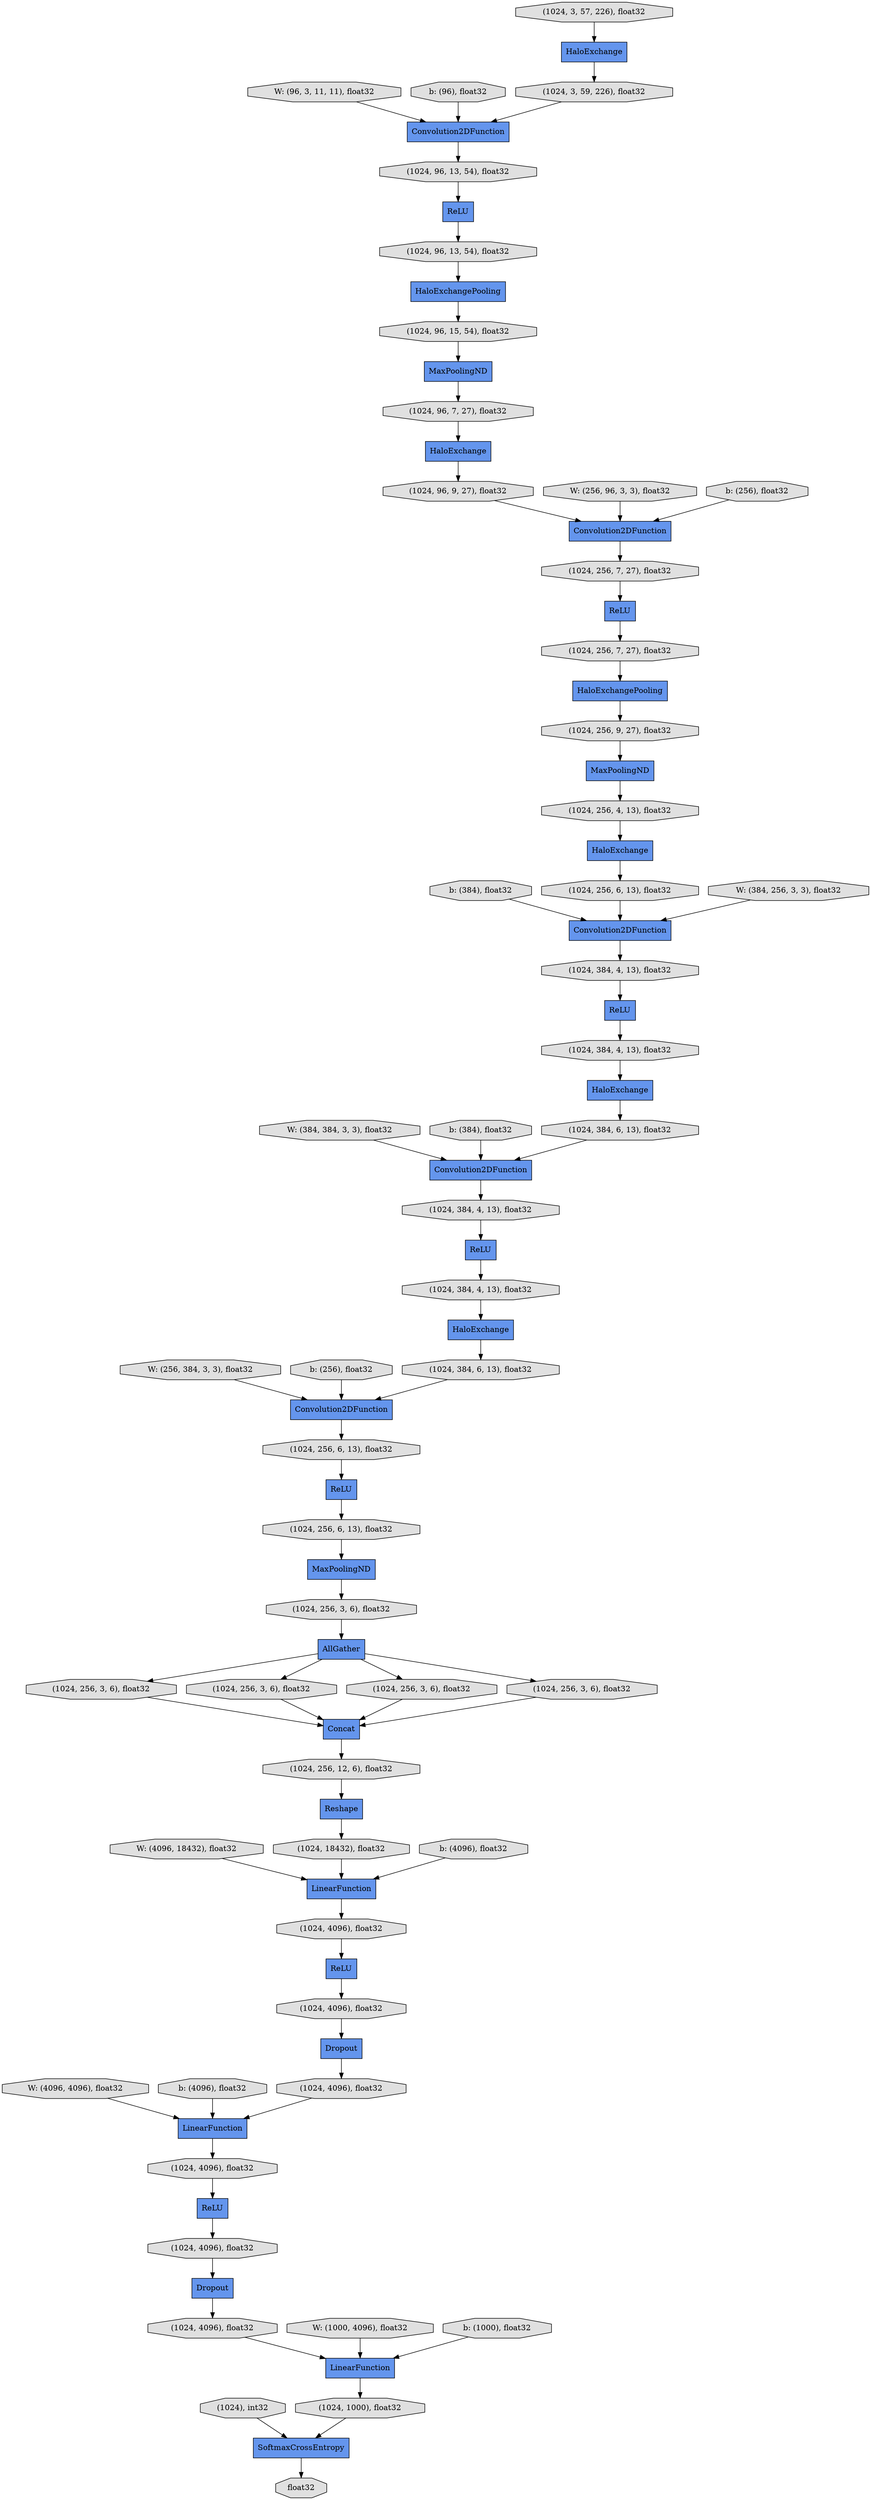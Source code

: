 digraph graphname{rankdir=TB;47824548479056 [label="SoftmaxCrossEntropy",shape="record",fillcolor="#6495ED",style="filled"];47824500113488 [label="Dropout",shape="record",fillcolor="#6495ED",style="filled"];47824500113552 [label="(1024, 4096), float32",shape="octagon",fillcolor="#E0E0E0",style="filled"];47824548479120 [label="(1024, 256, 3, 6), float32",shape="octagon",fillcolor="#E0E0E0",style="filled"];47824500080848 [label="ReLU",shape="record",fillcolor="#6495ED",style="filled"];47823476982096 [label="b: (384), float32",shape="octagon",fillcolor="#E0E0E0",style="filled"];47824548479376 [label="(1024, 256, 3, 6), float32",shape="octagon",fillcolor="#E0E0E0",style="filled"];47824500113872 [label="(1024, 4096), float32",shape="octagon",fillcolor="#E0E0E0",style="filled"];47824548479440 [label="(1024, 384, 4, 13), float32",shape="octagon",fillcolor="#E0E0E0",style="filled"];47824548479568 [label="(1024, 384, 4, 13), float32",shape="octagon",fillcolor="#E0E0E0",style="filled"];47824548479632 [label="ReLU",shape="record",fillcolor="#6495ED",style="filled"];47824500114064 [label="(1024, 4096), float32",shape="octagon",fillcolor="#E0E0E0",style="filled"];47823476982416 [label="W: (384, 384, 3, 3), float32",shape="octagon",fillcolor="#E0E0E0",style="filled"];47824500081296 [label="(1024, 96, 7, 27), float32",shape="octagon",fillcolor="#E0E0E0",style="filled"];47824500081360 [label="Convolution2DFunction",shape="record",fillcolor="#6495ED",style="filled"];47824500081424 [label="ReLU",shape="record",fillcolor="#6495ED",style="filled"];47824548479952 [label="(1024, 256, 6, 13), float32",shape="octagon",fillcolor="#E0E0E0",style="filled"];47823476982736 [label="b: (384), float32",shape="octagon",fillcolor="#E0E0E0",style="filled"];47824500081616 [label="(1024, 256, 6, 13), float32",shape="octagon",fillcolor="#E0E0E0",style="filled"];47824500081680 [label="MaxPoolingND",shape="record",fillcolor="#6495ED",style="filled"];47824500081808 [label="(1024, 256, 7, 27), float32",shape="octagon",fillcolor="#E0E0E0",style="filled"];47824548480208 [label="(1024, 256, 3, 6), float32",shape="octagon",fillcolor="#E0E0E0",style="filled"];47823476983056 [label="W: (256, 384, 3, 3), float32",shape="octagon",fillcolor="#E0E0E0",style="filled"];47824500114768 [label="float32",shape="octagon",fillcolor="#E0E0E0",style="filled"];47824548480336 [label="AllGather",shape="record",fillcolor="#6495ED",style="filled"];47824548480400 [label="(1024, 384, 6, 13), float32",shape="octagon",fillcolor="#E0E0E0",style="filled"];47824500082192 [label="(1024, 256, 4, 13), float32",shape="octagon",fillcolor="#E0E0E0",style="filled"];47823476983376 [label="b: (256), float32",shape="octagon",fillcolor="#E0E0E0",style="filled"];47824500082384 [label="HaloExchange",shape="record",fillcolor="#6495ED",style="filled"];47824548480784 [label="LinearFunction",shape="record",fillcolor="#6495ED",style="filled"];47824549037840 [label="(1024, 96, 15, 54), float32",shape="octagon",fillcolor="#E0E0E0",style="filled"];47824500082512 [label="(1024, 256, 9, 27), float32",shape="octagon",fillcolor="#E0E0E0",style="filled"];47824500115408 [label="(1024, 4096), float32",shape="octagon",fillcolor="#E0E0E0",style="filled"];47823476983760 [label="W: (4096, 18432), float32",shape="octagon",fillcolor="#E0E0E0",style="filled"];47824500082640 [label="(1024, 256, 7, 27), float32",shape="octagon",fillcolor="#E0E0E0",style="filled"];47824500115536 [label="(1024), int32",shape="octagon",fillcolor="#E0E0E0",style="filled"];47824548481104 [label="(1024, 256, 6, 13), float32",shape="octagon",fillcolor="#E0E0E0",style="filled"];47824500115600 [label="(1024, 1000), float32",shape="octagon",fillcolor="#E0E0E0",style="filled"];47824500115728 [label="(1024, 18432), float32",shape="octagon",fillcolor="#E0E0E0",style="filled"];47823476984080 [label="b: (4096), float32",shape="octagon",fillcolor="#E0E0E0",style="filled"];47824548481296 [label="Convolution2DFunction",shape="record",fillcolor="#6495ED",style="filled"];47824500082960 [label="(1024, 96, 9, 27), float32",shape="octagon",fillcolor="#E0E0E0",style="filled"];47824548481360 [label="(1024, 256, 3, 6), float32",shape="octagon",fillcolor="#E0E0E0",style="filled"];47824500083024 [label="(1024, 384, 4, 13), float32",shape="octagon",fillcolor="#E0E0E0",style="filled"];47824548481424 [label="Concat",shape="record",fillcolor="#6495ED",style="filled"];47824500083152 [label="(1024, 384, 4, 13), float32",shape="octagon",fillcolor="#E0E0E0",style="filled"];47824548661712 [label="HaloExchangePooling",shape="record",fillcolor="#6495ED",style="filled"];47824548481552 [label="(1024, 384, 6, 13), float32",shape="octagon",fillcolor="#E0E0E0",style="filled"];47823476984464 [label="W: (4096, 4096), float32",shape="octagon",fillcolor="#E0E0E0",style="filled"];47824549038864 [label="Convolution2DFunction",shape="record",fillcolor="#6495ED",style="filled"];47824500083536 [label="HaloExchange",shape="record",fillcolor="#6495ED",style="filled"];47824500083600 [label="HaloExchange",shape="record",fillcolor="#6495ED",style="filled"];47823476984784 [label="b: (4096), float32",shape="octagon",fillcolor="#E0E0E0",style="filled"];47824500116496 [label="(1024, 4096), float32",shape="octagon",fillcolor="#E0E0E0",style="filled"];47824500083920 [label="Convolution2DFunction",shape="record",fillcolor="#6495ED",style="filled"];47824500116752 [label="(1024, 4096), float32",shape="octagon",fillcolor="#E0E0E0",style="filled"];47823476985104 [label="W: (1000, 4096), float32",shape="octagon",fillcolor="#E0E0E0",style="filled"];47824500083984 [label="ReLU",shape="record",fillcolor="#6495ED",style="filled"];47822920863056 [label="W: (256, 96, 3, 3), float32",shape="octagon",fillcolor="#E0E0E0",style="filled"];47824500116880 [label="LinearFunction",shape="record",fillcolor="#6495ED",style="filled"];47824498331088 [label="(1024, 256, 12, 6), float32",shape="octagon",fillcolor="#E0E0E0",style="filled"];47824548482576 [label="Reshape",shape="record",fillcolor="#6495ED",style="filled"];47824498331152 [label="(1024, 256, 3, 6), float32",shape="octagon",fillcolor="#E0E0E0",style="filled"];47824500117008 [label="HaloExchange",shape="record",fillcolor="#6495ED",style="filled"];47824500117136 [label="LinearFunction",shape="record",fillcolor="#6495ED",style="filled"];47823476985488 [label="b: (1000), float32",shape="octagon",fillcolor="#E0E0E0",style="filled"];47822920863376 [label="b: (256), float32",shape="octagon",fillcolor="#E0E0E0",style="filled"];47824498331472 [label="ReLU",shape="record",fillcolor="#6495ED",style="filled"];47822920863696 [label="W: (384, 256, 3, 3), float32",shape="octagon",fillcolor="#E0E0E0",style="filled"];47824498331600 [label="Dropout",shape="record",fillcolor="#6495ED",style="filled"];47824498233936 [label="(1024, 96, 13, 54), float32",shape="octagon",fillcolor="#E0E0E0",style="filled"];47822913745616 [label="MaxPoolingND",shape="record",fillcolor="#6495ED",style="filled"];47821349335760 [label="W: (96, 3, 11, 11), float32",shape="octagon",fillcolor="#E0E0E0",style="filled"];47824549058000 [label="Convolution2DFunction",shape="record",fillcolor="#6495ED",style="filled"];47824548615760 [label="ReLU",shape="record",fillcolor="#6495ED",style="filled"];47822882379408 [label="b: (96), float32",shape="octagon",fillcolor="#E0E0E0",style="filled"];47824549059024 [label="(1024, 3, 59, 226), float32",shape="octagon",fillcolor="#E0E0E0",style="filled"];47824548618192 [label="ReLU",shape="record",fillcolor="#6495ED",style="filled"];47824549059088 [label="(1024, 3, 57, 226), float32",shape="octagon",fillcolor="#E0E0E0",style="filled"];47824548584080 [label="MaxPoolingND",shape="record",fillcolor="#6495ED",style="filled"];47824548854480 [label="HaloExchange",shape="record",fillcolor="#6495ED",style="filled"];47824548854672 [label="(1024, 96, 13, 54), float32",shape="octagon",fillcolor="#E0E0E0",style="filled"];47824548995024 [label="HaloExchangePooling",shape="record",fillcolor="#6495ED",style="filled"];47823476983760 -> 47824548480784;47824500081424 -> 47824548479568;47824548481104 -> 47824500083984;47824500082192 -> 47824500082384;47824549038864 -> 47824500082640;47824548480400 -> 47824500081360;47824548479120 -> 47824548481424;47824548480336 -> 47824548479376;47824500116496 -> 47824500116880;47824500082640 -> 47824548618192;47824548618192 -> 47824500081808;47824548481552 -> 47824548481296;47824548479632 -> 47824500113872;47824548615760 -> 47824548854672;47824500080848 -> 47824500083152;47822920863696 -> 47824500083920;47824548481296 -> 47824548481104;47824548854672 -> 47824548995024;47824548480336 -> 47824548481360;47824498331088 -> 47824548482576;47824548480336 -> 47824548479120;47823476982096 -> 47824500083920;47824500082960 -> 47824549038864;47823476982416 -> 47824500081360;47824549037840 -> 47824548584080;47824548661712 -> 47824500082512;47824548584080 -> 47824500081296;47824500082384 -> 47824500081616;47822920863376 -> 47824549038864;47824548995024 -> 47824549037840;47824500113872 -> 47824498331600;47824498331152 -> 47824548481424;47824500113552 -> 47824498331472;47824548480208 -> 47824548480336;47824549058000 -> 47824498233936;47824548479440 -> 47824500081424;47824500083984 -> 47824548479952;47823476984784 -> 47824500116880;47824500116880 -> 47824500113552;47823476983056 -> 47824548481296;47824500117136 -> 47824500115600;47824500081808 -> 47824548661712;47824548479952 -> 47822913745616;47822920863056 -> 47824549038864;47824548480784 -> 47824500114064;47824548479568 -> 47824500083600;47824548481424 -> 47824498331088;47821349335760 -> 47824549058000;47824500083024 -> 47824500080848;47824549059024 -> 47824549058000;47824500083152 -> 47824500083536;47824548854480 -> 47824500082960;47822882379408 -> 47824549058000;47824548480336 -> 47824498331152;47824500082512 -> 47824500081680;47824548479376 -> 47824548481424;47824500115408 -> 47824500113488;47824498331472 -> 47824500115408;47824548482576 -> 47824500115728;47824500115600 -> 47824548479056;47824500113488 -> 47824500116752;47824498331600 -> 47824500116496;47824548479056 -> 47824500114768;47824500115728 -> 47824548480784;47823476984080 -> 47824548480784;47824500081680 -> 47824500082192;47824500115536 -> 47824548479056;47824498233936 -> 47824548615760;47823476983376 -> 47824548481296;47824549059088 -> 47824500117008;47824500083536 -> 47824548480400;47824500116752 -> 47824500117136;47823476985104 -> 47824500117136;47824500083600 -> 47824548481552;47824500081360 -> 47824548479440;47823476982736 -> 47824500081360;47824500083920 -> 47824500083024;47824548481360 -> 47824548481424;47824500081296 -> 47824548854480;47822913745616 -> 47824548480208;47823476985488 -> 47824500117136;47824500114064 -> 47824548479632;47824500081616 -> 47824500083920;47824500117008 -> 47824549059024;47823476984464 -> 47824500116880;}